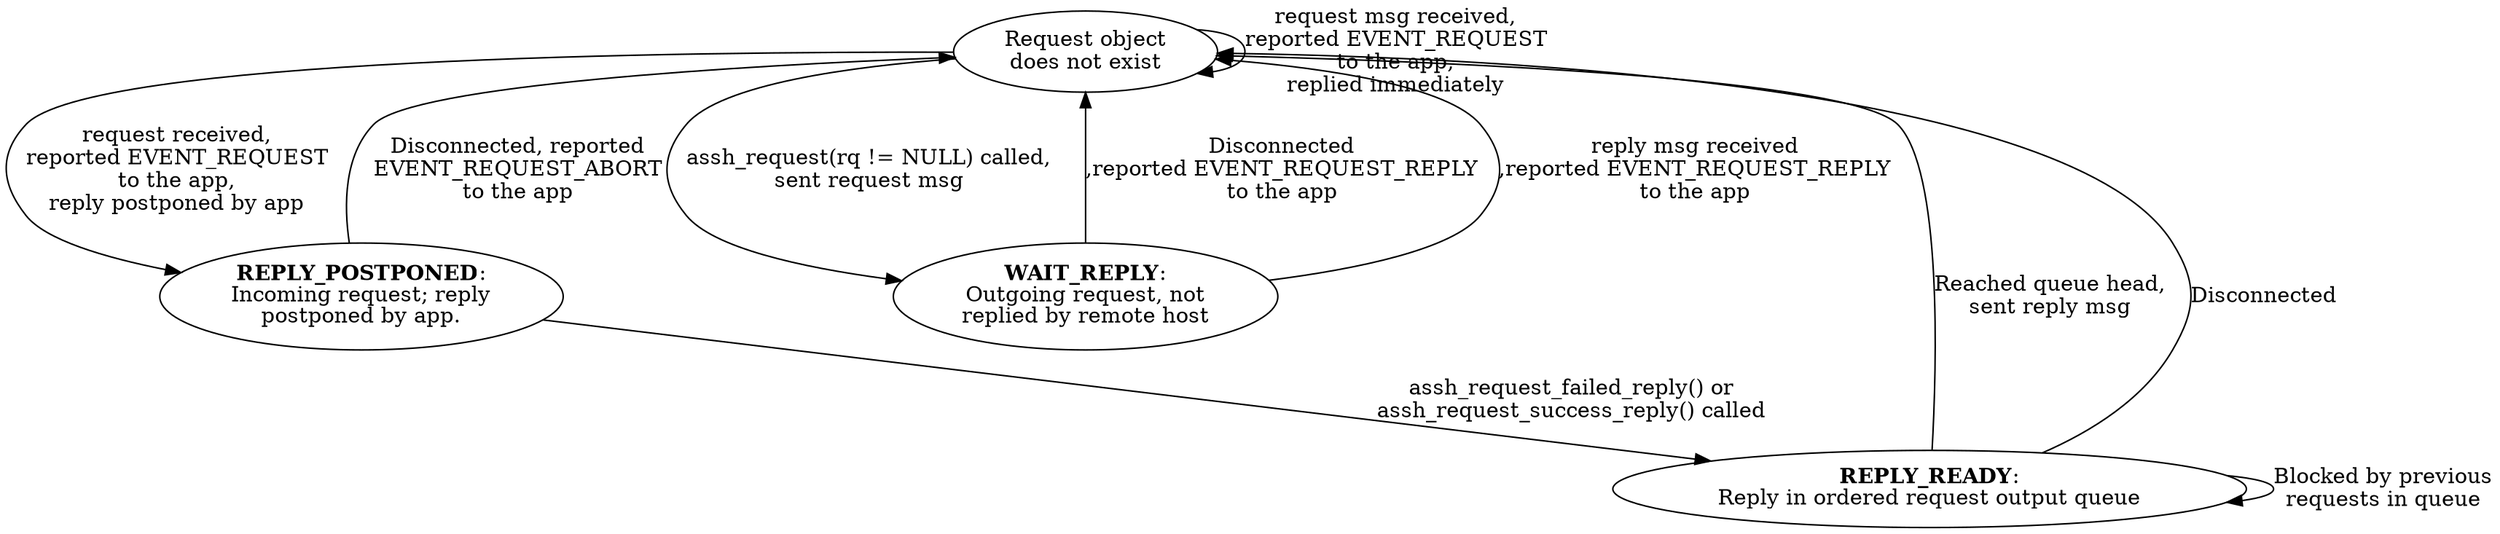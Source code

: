 digraph {
#   ->  [label=<>];

  ASSH_none [label=<Request object<br/>does not exist>];

  ASSH_none -> ASSH_none [label=<request msg received,<br/>reported EVENT_REQUEST<br/>to the app,<br/>replied immediately<br/>>];
  ASSH_none -> ASSH_REQUEST_ST_REPLY_POSTPONED [label=<request received,<br/>reported EVENT_REQUEST<br/>to the app,<br/>reply postponed by app>];
  ASSH_none -> ASSH_REQUEST_ST_WAIT_REPLY [label=<assh_request(rq != NULL) called,<br/>sent request msg>];

  ASSH_REQUEST_ST_WAIT_REPLY [label=<<b>WAIT_REPLY</b>:<br/>Outgoing request, not<br/>replied by remote host>];
  ASSH_REQUEST_ST_WAIT_REPLY -> ASSH_none [label=<Disconnected<br/>,reported EVENT_REQUEST_REPLY<br/>to the app>];
  ASSH_REQUEST_ST_WAIT_REPLY -> ASSH_none [label=<reply msg received<br/>,reported EVENT_REQUEST_REPLY<br/>to the app>];

  ASSH_REQUEST_ST_REPLY_POSTPONED [label=<<b>REPLY_POSTPONED</b>:<br/>Incoming request; reply<br/>postponed by app.>];

  ASSH_REQUEST_ST_REPLY_POSTPONED -> ASSH_REQUEST_ST_REPLY_READY [label=<assh_request_failed_reply() or<br/>assh_request_success_reply() called>];
  ASSH_REQUEST_ST_REPLY_POSTPONED -> ASSH_none [label=<Disconnected, reported<br/>EVENT_REQUEST_ABORT<br/>to the app>];

  ASSH_REQUEST_ST_REPLY_READY [label=<<b>REPLY_READY</b>:<br/>Reply in ordered request output queue>];

  ASSH_REQUEST_ST_REPLY_READY -> ASSH_REQUEST_ST_REPLY_READY [label=<Blocked by previous<br/>requests in queue>];
  ASSH_REQUEST_ST_REPLY_READY -> ASSH_none [label=<Reached queue head,<br/>sent reply msg>];
  ASSH_REQUEST_ST_REPLY_READY -> ASSH_none [label=<Disconnected>];
}
